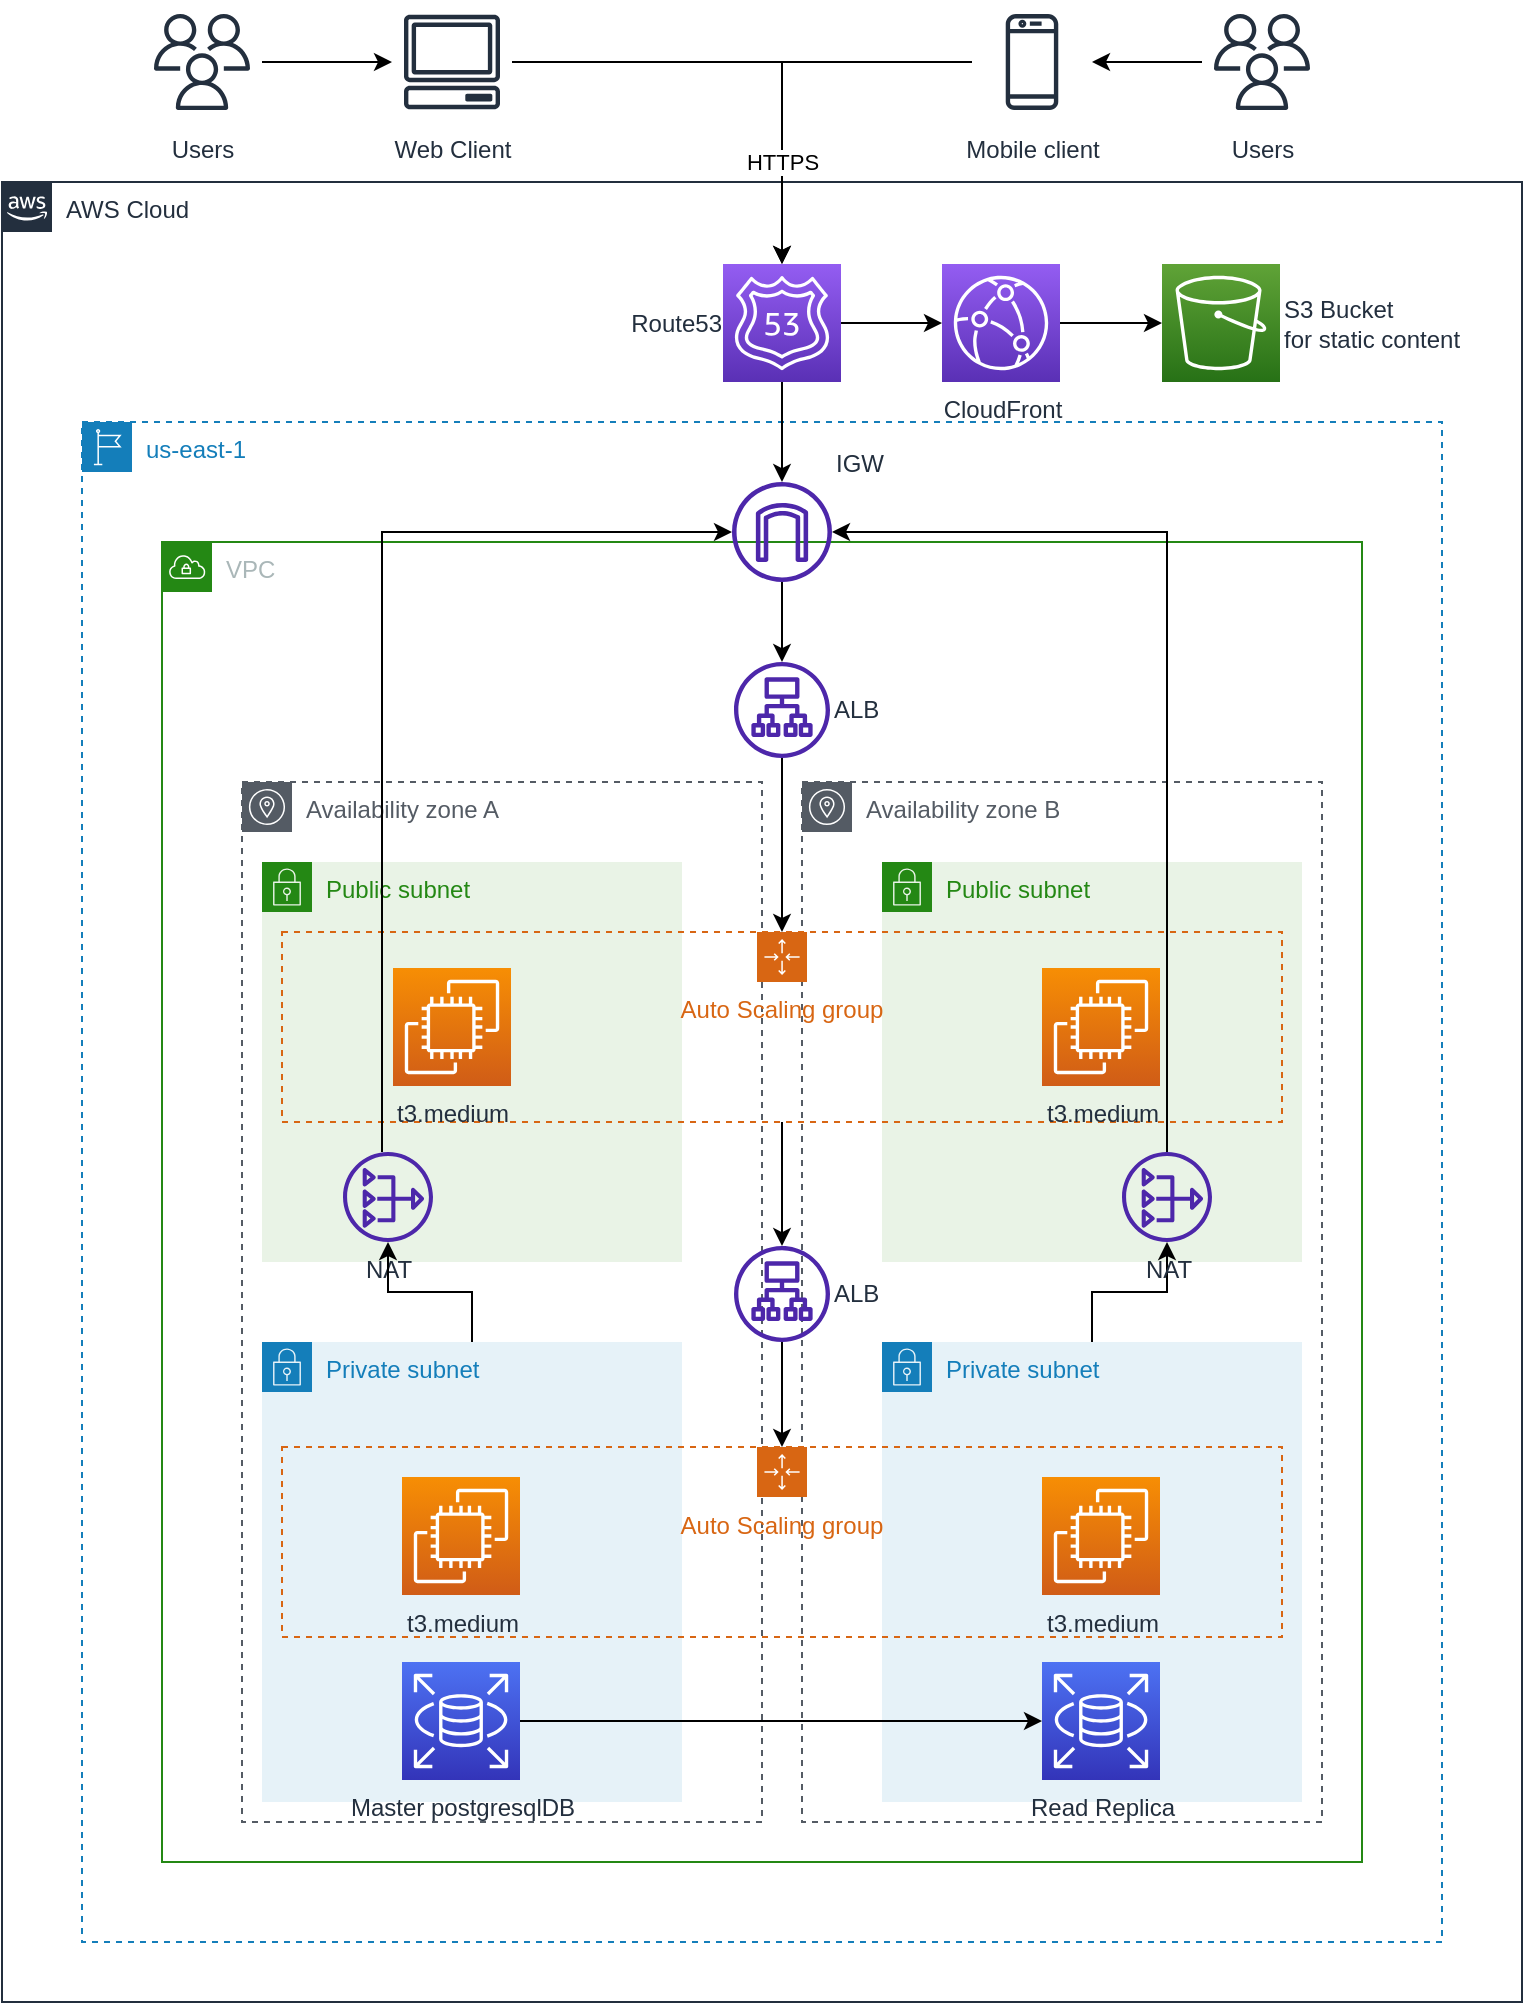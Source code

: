 <mxfile version="20.5.1" type="device" pages="2"><diagram id="h3qNQqoRx9yzgZ5oazXc" name="Page-1"><mxGraphModel dx="1422" dy="754" grid="1" gridSize="10" guides="1" tooltips="1" connect="1" arrows="1" fold="1" page="1" pageScale="1" pageWidth="850" pageHeight="1100" math="0" shadow="0"><root><mxCell id="0"/><mxCell id="1" parent="0"/><mxCell id="n4axvIhallcK4qlINmTj-1" value="AWS Cloud" style="points=[[0,0],[0.25,0],[0.5,0],[0.75,0],[1,0],[1,0.25],[1,0.5],[1,0.75],[1,1],[0.75,1],[0.5,1],[0.25,1],[0,1],[0,0.75],[0,0.5],[0,0.25]];outlineConnect=0;gradientColor=none;html=1;whiteSpace=wrap;fontSize=12;fontStyle=0;container=1;pointerEvents=0;collapsible=0;recursiveResize=0;shape=mxgraph.aws4.group;grIcon=mxgraph.aws4.group_aws_cloud_alt;strokeColor=#232F3E;fillColor=none;verticalAlign=top;align=left;spacingLeft=30;fontColor=#232F3E;dashed=0;" vertex="1" parent="1"><mxGeometry x="50" y="120" width="760" height="910" as="geometry"/></mxCell><mxCell id="n4axvIhallcK4qlINmTj-2" value="us-east-1" style="points=[[0,0],[0.25,0],[0.5,0],[0.75,0],[1,0],[1,0.25],[1,0.5],[1,0.75],[1,1],[0.75,1],[0.5,1],[0.25,1],[0,1],[0,0.75],[0,0.5],[0,0.25]];outlineConnect=0;gradientColor=none;html=1;whiteSpace=wrap;fontSize=12;fontStyle=0;container=1;pointerEvents=0;collapsible=0;recursiveResize=0;shape=mxgraph.aws4.group;grIcon=mxgraph.aws4.group_region;strokeColor=#147EBA;fillColor=none;verticalAlign=top;align=left;spacingLeft=30;fontColor=#147EBA;dashed=1;" vertex="1" parent="n4axvIhallcK4qlINmTj-1"><mxGeometry x="40" y="120" width="680" height="760" as="geometry"/></mxCell><mxCell id="n4axvIhallcK4qlINmTj-3" value="VPC" style="points=[[0,0],[0.25,0],[0.5,0],[0.75,0],[1,0],[1,0.25],[1,0.5],[1,0.75],[1,1],[0.75,1],[0.5,1],[0.25,1],[0,1],[0,0.75],[0,0.5],[0,0.25]];outlineConnect=0;gradientColor=none;html=1;whiteSpace=wrap;fontSize=12;fontStyle=0;container=1;pointerEvents=0;collapsible=0;recursiveResize=0;shape=mxgraph.aws4.group;grIcon=mxgraph.aws4.group_vpc;strokeColor=#248814;fillColor=none;verticalAlign=top;align=left;spacingLeft=30;fontColor=#AAB7B8;dashed=0;" vertex="1" parent="n4axvIhallcK4qlINmTj-2"><mxGeometry x="40" y="60" width="600" height="660" as="geometry"/></mxCell><mxCell id="n4axvIhallcK4qlINmTj-15" value="Availability zone B" style="sketch=0;outlineConnect=0;gradientColor=none;html=1;whiteSpace=wrap;fontSize=12;fontStyle=0;shape=mxgraph.aws4.group;grIcon=mxgraph.aws4.group_availability_zone;strokeColor=#545B64;fillColor=none;verticalAlign=top;align=left;spacingLeft=30;fontColor=#545B64;dashed=1;" vertex="1" parent="n4axvIhallcK4qlINmTj-3"><mxGeometry x="320" y="120" width="260" height="520" as="geometry"/></mxCell><mxCell id="n4axvIhallcK4qlINmTj-14" value="Availability zone A" style="sketch=0;outlineConnect=0;gradientColor=none;html=1;whiteSpace=wrap;fontSize=12;fontStyle=0;shape=mxgraph.aws4.group;grIcon=mxgraph.aws4.group_availability_zone;strokeColor=#545B64;fillColor=none;verticalAlign=top;align=left;spacingLeft=30;fontColor=#545B64;dashed=1;" vertex="1" parent="n4axvIhallcK4qlINmTj-3"><mxGeometry x="40" y="120" width="260" height="520" as="geometry"/></mxCell><mxCell id="n4axvIhallcK4qlINmTj-8" value="Private subnet" style="points=[[0,0],[0.25,0],[0.5,0],[0.75,0],[1,0],[1,0.25],[1,0.5],[1,0.75],[1,1],[0.75,1],[0.5,1],[0.25,1],[0,1],[0,0.75],[0,0.5],[0,0.25]];outlineConnect=0;gradientColor=none;html=1;whiteSpace=wrap;fontSize=12;fontStyle=0;container=1;pointerEvents=0;collapsible=0;recursiveResize=0;shape=mxgraph.aws4.group;grIcon=mxgraph.aws4.group_security_group;grStroke=0;strokeColor=#147EBA;fillColor=#E6F2F8;verticalAlign=top;align=left;spacingLeft=30;fontColor=#147EBA;dashed=0;" vertex="1" parent="n4axvIhallcK4qlINmTj-3"><mxGeometry x="50" y="400" width="210" height="230" as="geometry"/></mxCell><mxCell id="n4axvIhallcK4qlINmTj-52" value="Master postgresqlDB" style="sketch=0;points=[[0,0,0],[0.25,0,0],[0.5,0,0],[0.75,0,0],[1,0,0],[0,1,0],[0.25,1,0],[0.5,1,0],[0.75,1,0],[1,1,0],[0,0.25,0],[0,0.5,0],[0,0.75,0],[1,0.25,0],[1,0.5,0],[1,0.75,0]];outlineConnect=0;fontColor=#232F3E;gradientColor=#4D72F3;gradientDirection=north;fillColor=#3334B9;strokeColor=#ffffff;dashed=0;verticalLabelPosition=bottom;verticalAlign=top;align=center;html=1;fontSize=12;fontStyle=0;aspect=fixed;shape=mxgraph.aws4.resourceIcon;resIcon=mxgraph.aws4.rds;" vertex="1" parent="n4axvIhallcK4qlINmTj-8"><mxGeometry x="70" y="160" width="59" height="59" as="geometry"/></mxCell><mxCell id="n4axvIhallcK4qlINmTj-4" value="Public subnet" style="points=[[0,0],[0.25,0],[0.5,0],[0.75,0],[1,0],[1,0.25],[1,0.5],[1,0.75],[1,1],[0.75,1],[0.5,1],[0.25,1],[0,1],[0,0.75],[0,0.5],[0,0.25]];outlineConnect=0;gradientColor=none;html=1;whiteSpace=wrap;fontSize=12;fontStyle=0;container=1;pointerEvents=0;collapsible=0;recursiveResize=0;shape=mxgraph.aws4.group;grIcon=mxgraph.aws4.group_security_group;grStroke=0;strokeColor=#248814;fillColor=#E9F3E6;verticalAlign=top;align=left;spacingLeft=30;fontColor=#248814;dashed=0;" vertex="1" parent="n4axvIhallcK4qlINmTj-3"><mxGeometry x="50" y="160" width="210" height="200" as="geometry"/></mxCell><mxCell id="n4axvIhallcK4qlINmTj-20" value="NAT" style="sketch=0;outlineConnect=0;fontColor=#232F3E;gradientColor=none;fillColor=#4D27AA;strokeColor=none;dashed=0;verticalLabelPosition=bottom;verticalAlign=top;align=center;html=1;fontSize=12;fontStyle=0;aspect=fixed;pointerEvents=1;shape=mxgraph.aws4.nat_gateway;" vertex="1" parent="n4axvIhallcK4qlINmTj-4"><mxGeometry x="40.5" y="145" width="45" height="45" as="geometry"/></mxCell><mxCell id="n4axvIhallcK4qlINmTj-5" value="Public subnet" style="points=[[0,0],[0.25,0],[0.5,0],[0.75,0],[1,0],[1,0.25],[1,0.5],[1,0.75],[1,1],[0.75,1],[0.5,1],[0.25,1],[0,1],[0,0.75],[0,0.5],[0,0.25]];outlineConnect=0;gradientColor=none;html=1;whiteSpace=wrap;fontSize=12;fontStyle=0;container=1;pointerEvents=0;collapsible=0;recursiveResize=0;shape=mxgraph.aws4.group;grIcon=mxgraph.aws4.group_security_group;grStroke=0;strokeColor=#248814;fillColor=#E9F3E6;verticalAlign=top;align=left;spacingLeft=30;fontColor=#248814;dashed=0;" vertex="1" parent="n4axvIhallcK4qlINmTj-3"><mxGeometry x="360" y="160" width="210" height="200" as="geometry"/></mxCell><mxCell id="n4axvIhallcK4qlINmTj-10" value="Auto Scaling group" style="points=[[0,0],[0.25,0],[0.5,0],[0.75,0],[1,0],[1,0.25],[1,0.5],[1,0.75],[1,1],[0.75,1],[0.5,1],[0.25,1],[0,1],[0,0.75],[0,0.5],[0,0.25]];outlineConnect=0;gradientColor=none;html=1;whiteSpace=wrap;fontSize=12;fontStyle=0;container=1;pointerEvents=0;collapsible=0;recursiveResize=0;shape=mxgraph.aws4.groupCenter;grIcon=mxgraph.aws4.group_auto_scaling_group;grStroke=1;strokeColor=#D86613;fillColor=none;verticalAlign=top;align=center;fontColor=#D86613;dashed=1;spacingTop=25;" vertex="1" parent="n4axvIhallcK4qlINmTj-5"><mxGeometry x="-300" y="35" width="500" height="95" as="geometry"/></mxCell><mxCell id="n4axvIhallcK4qlINmTj-6" value="t3.medium" style="sketch=0;points=[[0,0,0],[0.25,0,0],[0.5,0,0],[0.75,0,0],[1,0,0],[0,1,0],[0.25,1,0],[0.5,1,0],[0.75,1,0],[1,1,0],[0,0.25,0],[0,0.5,0],[0,0.75,0],[1,0.25,0],[1,0.5,0],[1,0.75,0]];outlineConnect=0;fontColor=#232F3E;gradientColor=#F78E04;gradientDirection=north;fillColor=#D05C17;strokeColor=#ffffff;dashed=0;verticalLabelPosition=bottom;verticalAlign=top;align=center;html=1;fontSize=12;fontStyle=0;aspect=fixed;shape=mxgraph.aws4.resourceIcon;resIcon=mxgraph.aws4.ec2;" vertex="1" parent="n4axvIhallcK4qlINmTj-10"><mxGeometry x="55.5" y="18" width="59" height="59" as="geometry"/></mxCell><mxCell id="n4axvIhallcK4qlINmTj-9" value="Private subnet" style="points=[[0,0],[0.25,0],[0.5,0],[0.75,0],[1,0],[1,0.25],[1,0.5],[1,0.75],[1,1],[0.75,1],[0.5,1],[0.25,1],[0,1],[0,0.75],[0,0.5],[0,0.25]];outlineConnect=0;gradientColor=none;html=1;whiteSpace=wrap;fontSize=12;fontStyle=0;container=1;pointerEvents=0;collapsible=0;recursiveResize=0;shape=mxgraph.aws4.group;grIcon=mxgraph.aws4.group_security_group;grStroke=0;strokeColor=#147EBA;fillColor=#E6F2F8;verticalAlign=top;align=left;spacingLeft=30;fontColor=#147EBA;dashed=0;" vertex="1" parent="n4axvIhallcK4qlINmTj-3"><mxGeometry x="360" y="400" width="210" height="230" as="geometry"/></mxCell><mxCell id="n4axvIhallcK4qlINmTj-53" value="Read Replica" style="sketch=0;points=[[0,0,0],[0.25,0,0],[0.5,0,0],[0.75,0,0],[1,0,0],[0,1,0],[0.25,1,0],[0.5,1,0],[0.75,1,0],[1,1,0],[0,0.25,0],[0,0.5,0],[0,0.75,0],[1,0.25,0],[1,0.5,0],[1,0.75,0]];outlineConnect=0;fontColor=#232F3E;gradientColor=#4D72F3;gradientDirection=north;fillColor=#3334B9;strokeColor=#ffffff;dashed=0;verticalLabelPosition=bottom;verticalAlign=top;align=center;html=1;fontSize=12;fontStyle=0;aspect=fixed;shape=mxgraph.aws4.resourceIcon;resIcon=mxgraph.aws4.rds;" vertex="1" parent="n4axvIhallcK4qlINmTj-9"><mxGeometry x="80" y="160" width="59" height="59" as="geometry"/></mxCell><mxCell id="n4axvIhallcK4qlINmTj-16" value="Auto Scaling group" style="points=[[0,0],[0.25,0],[0.5,0],[0.75,0],[1,0],[1,0.25],[1,0.5],[1,0.75],[1,1],[0.75,1],[0.5,1],[0.25,1],[0,1],[0,0.75],[0,0.5],[0,0.25]];outlineConnect=0;gradientColor=none;html=1;whiteSpace=wrap;fontSize=12;fontStyle=0;container=1;pointerEvents=0;collapsible=0;recursiveResize=0;shape=mxgraph.aws4.groupCenter;grIcon=mxgraph.aws4.group_auto_scaling_group;grStroke=1;strokeColor=#D86613;fillColor=none;verticalAlign=top;align=center;fontColor=#D86613;dashed=1;spacingTop=25;" vertex="1" parent="n4axvIhallcK4qlINmTj-3"><mxGeometry x="60" y="452.5" width="500" height="95" as="geometry"/></mxCell><mxCell id="n4axvIhallcK4qlINmTj-17" value="t3.medium" style="sketch=0;points=[[0,0,0],[0.25,0,0],[0.5,0,0],[0.75,0,0],[1,0,0],[0,1,0],[0.25,1,0],[0.5,1,0],[0.75,1,0],[1,1,0],[0,0.25,0],[0,0.5,0],[0,0.75,0],[1,0.25,0],[1,0.5,0],[1,0.75,0]];outlineConnect=0;fontColor=#232F3E;gradientColor=#F78E04;gradientDirection=north;fillColor=#D05C17;strokeColor=#ffffff;dashed=0;verticalLabelPosition=bottom;verticalAlign=top;align=center;html=1;fontSize=12;fontStyle=0;aspect=fixed;shape=mxgraph.aws4.resourceIcon;resIcon=mxgraph.aws4.ec2;" vertex="1" parent="n4axvIhallcK4qlINmTj-16"><mxGeometry x="380" y="15" width="59" height="59" as="geometry"/></mxCell><mxCell id="n4axvIhallcK4qlINmTj-18" value="t3.medium" style="sketch=0;points=[[0,0,0],[0.25,0,0],[0.5,0,0],[0.75,0,0],[1,0,0],[0,1,0],[0.25,1,0],[0.5,1,0],[0.75,1,0],[1,1,0],[0,0.25,0],[0,0.5,0],[0,0.75,0],[1,0.25,0],[1,0.5,0],[1,0.75,0]];outlineConnect=0;fontColor=#232F3E;gradientColor=#F78E04;gradientDirection=north;fillColor=#D05C17;strokeColor=#ffffff;dashed=0;verticalLabelPosition=bottom;verticalAlign=top;align=center;html=1;fontSize=12;fontStyle=0;aspect=fixed;shape=mxgraph.aws4.resourceIcon;resIcon=mxgraph.aws4.ec2;" vertex="1" parent="n4axvIhallcK4qlINmTj-16"><mxGeometry x="60" y="15" width="59" height="59" as="geometry"/></mxCell><mxCell id="n4axvIhallcK4qlINmTj-28" style="edgeStyle=orthogonalEdgeStyle;rounded=0;orthogonalLoop=1;jettySize=auto;html=1;" edge="1" parent="n4axvIhallcK4qlINmTj-3" source="n4axvIhallcK4qlINmTj-9" target="n4axvIhallcK4qlINmTj-19"><mxGeometry relative="1" as="geometry"/></mxCell><mxCell id="n4axvIhallcK4qlINmTj-19" value="NAT" style="sketch=0;outlineConnect=0;fontColor=#232F3E;gradientColor=none;fillColor=#4D27AA;strokeColor=none;dashed=0;verticalLabelPosition=bottom;verticalAlign=top;align=center;html=1;fontSize=12;fontStyle=0;aspect=fixed;pointerEvents=1;shape=mxgraph.aws4.nat_gateway;" vertex="1" parent="n4axvIhallcK4qlINmTj-3"><mxGeometry x="480" y="305" width="45" height="45" as="geometry"/></mxCell><mxCell id="n4axvIhallcK4qlINmTj-23" style="edgeStyle=orthogonalEdgeStyle;rounded=0;orthogonalLoop=1;jettySize=auto;html=1;" edge="1" parent="n4axvIhallcK4qlINmTj-3" source="n4axvIhallcK4qlINmTj-22" target="n4axvIhallcK4qlINmTj-10"><mxGeometry relative="1" as="geometry"/></mxCell><mxCell id="n4axvIhallcK4qlINmTj-22" value="ALB" style="sketch=0;outlineConnect=0;fontColor=#232F3E;gradientColor=none;fillColor=#4D27AA;strokeColor=none;dashed=0;verticalLabelPosition=middle;verticalAlign=middle;align=left;html=1;fontSize=12;fontStyle=0;aspect=fixed;pointerEvents=1;shape=mxgraph.aws4.application_load_balancer;labelPosition=right;" vertex="1" parent="n4axvIhallcK4qlINmTj-3"><mxGeometry x="286" y="60" width="48" height="48" as="geometry"/></mxCell><mxCell id="n4axvIhallcK4qlINmTj-26" style="edgeStyle=orthogonalEdgeStyle;rounded=0;orthogonalLoop=1;jettySize=auto;html=1;" edge="1" parent="n4axvIhallcK4qlINmTj-3" source="n4axvIhallcK4qlINmTj-24" target="n4axvIhallcK4qlINmTj-16"><mxGeometry relative="1" as="geometry"/></mxCell><mxCell id="n4axvIhallcK4qlINmTj-24" value="ALB" style="sketch=0;outlineConnect=0;fontColor=#232F3E;gradientColor=none;fillColor=#4D27AA;strokeColor=none;dashed=0;verticalLabelPosition=middle;verticalAlign=middle;align=left;html=1;fontSize=12;fontStyle=0;aspect=fixed;pointerEvents=1;shape=mxgraph.aws4.application_load_balancer;labelPosition=right;" vertex="1" parent="n4axvIhallcK4qlINmTj-3"><mxGeometry x="286" y="352" width="48" height="48" as="geometry"/></mxCell><mxCell id="n4axvIhallcK4qlINmTj-7" value="t3.medium" style="sketch=0;points=[[0,0,0],[0.25,0,0],[0.5,0,0],[0.75,0,0],[1,0,0],[0,1,0],[0.25,1,0],[0.5,1,0],[0.75,1,0],[1,1,0],[0,0.25,0],[0,0.5,0],[0,0.75,0],[1,0.25,0],[1,0.5,0],[1,0.75,0]];outlineConnect=0;fontColor=#232F3E;gradientColor=#F78E04;gradientDirection=north;fillColor=#D05C17;strokeColor=#ffffff;dashed=0;verticalLabelPosition=bottom;verticalAlign=top;align=center;html=1;fontSize=12;fontStyle=0;aspect=fixed;shape=mxgraph.aws4.resourceIcon;resIcon=mxgraph.aws4.ec2;" vertex="1" parent="n4axvIhallcK4qlINmTj-3"><mxGeometry x="440" y="213" width="59" height="59" as="geometry"/></mxCell><mxCell id="n4axvIhallcK4qlINmTj-25" style="edgeStyle=orthogonalEdgeStyle;rounded=0;orthogonalLoop=1;jettySize=auto;html=1;" edge="1" parent="n4axvIhallcK4qlINmTj-3" source="n4axvIhallcK4qlINmTj-10" target="n4axvIhallcK4qlINmTj-24"><mxGeometry relative="1" as="geometry"/></mxCell><mxCell id="n4axvIhallcK4qlINmTj-29" style="edgeStyle=orthogonalEdgeStyle;rounded=0;orthogonalLoop=1;jettySize=auto;html=1;" edge="1" parent="n4axvIhallcK4qlINmTj-3" source="n4axvIhallcK4qlINmTj-8" target="n4axvIhallcK4qlINmTj-20"><mxGeometry relative="1" as="geometry"/></mxCell><mxCell id="n4axvIhallcK4qlINmTj-54" style="edgeStyle=orthogonalEdgeStyle;rounded=0;orthogonalLoop=1;jettySize=auto;html=1;" edge="1" parent="n4axvIhallcK4qlINmTj-3" source="n4axvIhallcK4qlINmTj-52" target="n4axvIhallcK4qlINmTj-53"><mxGeometry relative="1" as="geometry"/></mxCell><mxCell id="n4axvIhallcK4qlINmTj-32" style="edgeStyle=orthogonalEdgeStyle;rounded=0;orthogonalLoop=1;jettySize=auto;html=1;" edge="1" parent="n4axvIhallcK4qlINmTj-2" source="n4axvIhallcK4qlINmTj-27" target="n4axvIhallcK4qlINmTj-22"><mxGeometry relative="1" as="geometry"/></mxCell><mxCell id="n4axvIhallcK4qlINmTj-27" value="IGW" style="sketch=0;outlineConnect=0;fontColor=#232F3E;gradientColor=none;fillColor=#4D27AA;strokeColor=none;dashed=0;verticalLabelPosition=top;verticalAlign=bottom;align=left;html=1;fontSize=12;fontStyle=0;aspect=fixed;pointerEvents=1;shape=mxgraph.aws4.internet_gateway;labelPosition=right;" vertex="1" parent="n4axvIhallcK4qlINmTj-2"><mxGeometry x="325" y="30" width="50" height="50" as="geometry"/></mxCell><mxCell id="n4axvIhallcK4qlINmTj-30" style="edgeStyle=orthogonalEdgeStyle;rounded=0;orthogonalLoop=1;jettySize=auto;html=1;" edge="1" parent="n4axvIhallcK4qlINmTj-2" source="n4axvIhallcK4qlINmTj-20" target="n4axvIhallcK4qlINmTj-27"><mxGeometry relative="1" as="geometry"><Array as="points"><mxPoint x="150" y="55"/></Array></mxGeometry></mxCell><mxCell id="n4axvIhallcK4qlINmTj-31" style="edgeStyle=orthogonalEdgeStyle;rounded=0;orthogonalLoop=1;jettySize=auto;html=1;" edge="1" parent="n4axvIhallcK4qlINmTj-2" source="n4axvIhallcK4qlINmTj-19" target="n4axvIhallcK4qlINmTj-27"><mxGeometry relative="1" as="geometry"><Array as="points"><mxPoint x="543" y="55"/></Array></mxGeometry></mxCell><mxCell id="n4axvIhallcK4qlINmTj-40" style="edgeStyle=orthogonalEdgeStyle;rounded=0;orthogonalLoop=1;jettySize=auto;html=1;" edge="1" parent="n4axvIhallcK4qlINmTj-1" source="n4axvIhallcK4qlINmTj-33" target="n4axvIhallcK4qlINmTj-39"><mxGeometry relative="1" as="geometry"/></mxCell><mxCell id="n4axvIhallcK4qlINmTj-33" value="CloudFront" style="sketch=0;points=[[0,0,0],[0.25,0,0],[0.5,0,0],[0.75,0,0],[1,0,0],[0,1,0],[0.25,1,0],[0.5,1,0],[0.75,1,0],[1,1,0],[0,0.25,0],[0,0.5,0],[0,0.75,0],[1,0.25,0],[1,0.5,0],[1,0.75,0]];outlineConnect=0;fontColor=#232F3E;gradientColor=#945DF2;gradientDirection=north;fillColor=#5A30B5;strokeColor=#ffffff;dashed=0;verticalLabelPosition=bottom;verticalAlign=top;align=center;html=1;fontSize=12;fontStyle=0;aspect=fixed;shape=mxgraph.aws4.resourceIcon;resIcon=mxgraph.aws4.cloudfront;labelPosition=center;" vertex="1" parent="n4axvIhallcK4qlINmTj-1"><mxGeometry x="470" y="41" width="59" height="59" as="geometry"/></mxCell><mxCell id="n4axvIhallcK4qlINmTj-37" style="edgeStyle=orthogonalEdgeStyle;rounded=0;orthogonalLoop=1;jettySize=auto;html=1;" edge="1" parent="n4axvIhallcK4qlINmTj-1" source="n4axvIhallcK4qlINmTj-36" target="n4axvIhallcK4qlINmTj-33"><mxGeometry relative="1" as="geometry"/></mxCell><mxCell id="n4axvIhallcK4qlINmTj-38" style="edgeStyle=orthogonalEdgeStyle;rounded=0;orthogonalLoop=1;jettySize=auto;html=1;" edge="1" parent="n4axvIhallcK4qlINmTj-1" source="n4axvIhallcK4qlINmTj-36" target="n4axvIhallcK4qlINmTj-27"><mxGeometry relative="1" as="geometry"/></mxCell><mxCell id="n4axvIhallcK4qlINmTj-36" value="Route53" style="sketch=0;points=[[0,0,0],[0.25,0,0],[0.5,0,0],[0.75,0,0],[1,0,0],[0,1,0],[0.25,1,0],[0.5,1,0],[0.75,1,0],[1,1,0],[0,0.25,0],[0,0.5,0],[0,0.75,0],[1,0.25,0],[1,0.5,0],[1,0.75,0]];outlineConnect=0;fontColor=#232F3E;gradientColor=#945DF2;gradientDirection=north;fillColor=#5A30B5;strokeColor=#ffffff;dashed=0;verticalLabelPosition=middle;verticalAlign=middle;align=right;html=1;fontSize=12;fontStyle=0;aspect=fixed;shape=mxgraph.aws4.resourceIcon;resIcon=mxgraph.aws4.route_53;labelPosition=left;" vertex="1" parent="n4axvIhallcK4qlINmTj-1"><mxGeometry x="360.5" y="41" width="59" height="59" as="geometry"/></mxCell><mxCell id="n4axvIhallcK4qlINmTj-39" value="S3 Bucket &lt;br&gt;for static content" style="sketch=0;points=[[0,0,0],[0.25,0,0],[0.5,0,0],[0.75,0,0],[1,0,0],[0,1,0],[0.25,1,0],[0.5,1,0],[0.75,1,0],[1,1,0],[0,0.25,0],[0,0.5,0],[0,0.75,0],[1,0.25,0],[1,0.5,0],[1,0.75,0]];outlineConnect=0;fontColor=#232F3E;gradientColor=#60A337;gradientDirection=north;fillColor=#277116;strokeColor=#ffffff;dashed=0;verticalLabelPosition=middle;verticalAlign=middle;align=left;html=1;fontSize=12;fontStyle=0;aspect=fixed;shape=mxgraph.aws4.resourceIcon;resIcon=mxgraph.aws4.s3;labelPosition=right;" vertex="1" parent="n4axvIhallcK4qlINmTj-1"><mxGeometry x="580" y="41" width="59" height="59" as="geometry"/></mxCell><mxCell id="n4axvIhallcK4qlINmTj-44" style="edgeStyle=orthogonalEdgeStyle;rounded=0;orthogonalLoop=1;jettySize=auto;html=1;" edge="1" parent="1" source="n4axvIhallcK4qlINmTj-41" target="n4axvIhallcK4qlINmTj-36"><mxGeometry relative="1" as="geometry"><mxPoint x="415.1" y="140" as="targetPoint"/></mxGeometry></mxCell><mxCell id="n4axvIhallcK4qlINmTj-41" value="Web Client" style="sketch=0;outlineConnect=0;fontColor=#232F3E;gradientColor=none;strokeColor=#232F3E;fillColor=#ffffff;dashed=0;verticalLabelPosition=bottom;verticalAlign=top;align=center;html=1;fontSize=12;fontStyle=0;aspect=fixed;shape=mxgraph.aws4.resourceIcon;resIcon=mxgraph.aws4.client;" vertex="1" parent="1"><mxGeometry x="245" y="30" width="60" height="60" as="geometry"/></mxCell><mxCell id="n4axvIhallcK4qlINmTj-45" style="edgeStyle=orthogonalEdgeStyle;rounded=0;orthogonalLoop=1;jettySize=auto;html=1;" edge="1" parent="1" source="n4axvIhallcK4qlINmTj-42" target="n4axvIhallcK4qlINmTj-36"><mxGeometry relative="1" as="geometry"><mxPoint x="415.1" y="140" as="targetPoint"/></mxGeometry></mxCell><mxCell id="n4axvIhallcK4qlINmTj-46" value="HTTPS" style="edgeLabel;html=1;align=center;verticalAlign=middle;resizable=0;points=[];" vertex="1" connectable="0" parent="n4axvIhallcK4qlINmTj-45"><mxGeometry x="0.478" relative="1" as="geometry"><mxPoint as="offset"/></mxGeometry></mxCell><mxCell id="n4axvIhallcK4qlINmTj-42" value="Mobile client" style="sketch=0;outlineConnect=0;fontColor=#232F3E;gradientColor=none;strokeColor=#232F3E;fillColor=#ffffff;dashed=0;verticalLabelPosition=bottom;verticalAlign=top;align=center;html=1;fontSize=12;fontStyle=0;aspect=fixed;shape=mxgraph.aws4.resourceIcon;resIcon=mxgraph.aws4.mobile_client;" vertex="1" parent="1"><mxGeometry x="535" y="30" width="60" height="60" as="geometry"/></mxCell><mxCell id="n4axvIhallcK4qlINmTj-48" style="edgeStyle=orthogonalEdgeStyle;rounded=0;orthogonalLoop=1;jettySize=auto;html=1;" edge="1" parent="1" source="n4axvIhallcK4qlINmTj-47" target="n4axvIhallcK4qlINmTj-41"><mxGeometry relative="1" as="geometry"/></mxCell><mxCell id="n4axvIhallcK4qlINmTj-47" value="Users" style="sketch=0;outlineConnect=0;fontColor=#232F3E;gradientColor=none;strokeColor=#232F3E;fillColor=#ffffff;dashed=0;verticalLabelPosition=bottom;verticalAlign=top;align=center;html=1;fontSize=12;fontStyle=0;aspect=fixed;shape=mxgraph.aws4.resourceIcon;resIcon=mxgraph.aws4.users;" vertex="1" parent="1"><mxGeometry x="120" y="30" width="60" height="60" as="geometry"/></mxCell><mxCell id="n4axvIhallcK4qlINmTj-50" style="edgeStyle=orthogonalEdgeStyle;rounded=0;orthogonalLoop=1;jettySize=auto;html=1;" edge="1" parent="1" source="n4axvIhallcK4qlINmTj-49" target="n4axvIhallcK4qlINmTj-42"><mxGeometry relative="1" as="geometry"/></mxCell><mxCell id="n4axvIhallcK4qlINmTj-49" value="Users" style="sketch=0;outlineConnect=0;fontColor=#232F3E;gradientColor=none;strokeColor=#232F3E;fillColor=#ffffff;dashed=0;verticalLabelPosition=bottom;verticalAlign=top;align=center;html=1;fontSize=12;fontStyle=0;aspect=fixed;shape=mxgraph.aws4.resourceIcon;resIcon=mxgraph.aws4.users;" vertex="1" parent="1"><mxGeometry x="650" y="30" width="60" height="60" as="geometry"/></mxCell></root></mxGraphModel></diagram><diagram id="jeBEhGQoDgGPVeJ9JzVE" name="Page-2"><mxGraphModel dx="1422" dy="754" grid="1" gridSize="10" guides="1" tooltips="1" connect="1" arrows="1" fold="1" page="1" pageScale="1" pageWidth="850" pageHeight="1100" math="0" shadow="0"><root><mxCell id="0"/><mxCell id="1" parent="0"/><mxCell id="_4S3gJqARSvP9UdyBTXn-1" value="AWS Cloud" style="points=[[0,0],[0.25,0],[0.5,0],[0.75,0],[1,0],[1,0.25],[1,0.5],[1,0.75],[1,1],[0.75,1],[0.5,1],[0.25,1],[0,1],[0,0.75],[0,0.5],[0,0.25]];outlineConnect=0;gradientColor=none;html=1;whiteSpace=wrap;fontSize=12;fontStyle=0;container=1;pointerEvents=0;collapsible=0;recursiveResize=0;shape=mxgraph.aws4.group;grIcon=mxgraph.aws4.group_aws_cloud_alt;strokeColor=#232F3E;fillColor=none;verticalAlign=top;align=left;spacingLeft=30;fontColor=#232F3E;dashed=0;" vertex="1" parent="1"><mxGeometry x="205" y="335" width="560" height="430" as="geometry"/></mxCell><mxCell id="_4S3gJqARSvP9UdyBTXn-32" style="edgeStyle=orthogonalEdgeStyle;rounded=0;orthogonalLoop=1;jettySize=auto;html=1;" edge="1" parent="_4S3gJqARSvP9UdyBTXn-1" source="_4S3gJqARSvP9UdyBTXn-33" target="_4S3gJqARSvP9UdyBTXn-37"><mxGeometry relative="1" as="geometry"/></mxCell><mxCell id="_4S3gJqARSvP9UdyBTXn-33" value="CloudFront" style="sketch=0;points=[[0,0,0],[0.25,0,0],[0.5,0,0],[0.75,0,0],[1,0,0],[0,1,0],[0.25,1,0],[0.5,1,0],[0.75,1,0],[1,1,0],[0,0.25,0],[0,0.5,0],[0,0.75,0],[1,0.25,0],[1,0.5,0],[1,0.75,0]];outlineConnect=0;fontColor=#232F3E;gradientColor=#945DF2;gradientDirection=north;fillColor=#5A30B5;strokeColor=#ffffff;dashed=0;verticalLabelPosition=middle;verticalAlign=middle;align=right;html=1;fontSize=12;fontStyle=0;aspect=fixed;shape=mxgraph.aws4.resourceIcon;resIcon=mxgraph.aws4.cloudfront;labelPosition=left;" vertex="1" parent="_4S3gJqARSvP9UdyBTXn-1"><mxGeometry x="180" y="30" width="60" height="60" as="geometry"/></mxCell><mxCell id="_4S3gJqARSvP9UdyBTXn-34" style="edgeStyle=orthogonalEdgeStyle;rounded=0;orthogonalLoop=1;jettySize=auto;html=1;" edge="1" parent="_4S3gJqARSvP9UdyBTXn-1" source="_4S3gJqARSvP9UdyBTXn-36" target="_4S3gJqARSvP9UdyBTXn-33"><mxGeometry relative="1" as="geometry"/></mxCell><mxCell id="_4S3gJqARSvP9UdyBTXn-35" style="edgeStyle=orthogonalEdgeStyle;rounded=0;orthogonalLoop=1;jettySize=auto;html=1;" edge="1" parent="_4S3gJqARSvP9UdyBTXn-1" source="_4S3gJqARSvP9UdyBTXn-36" target="_4S3gJqARSvP9UdyBTXn-41"><mxGeometry relative="1" as="geometry"><mxPoint x="319.5" y="209.001" as="targetPoint"/></mxGeometry></mxCell><mxCell id="_4S3gJqARSvP9UdyBTXn-36" value="Route53" style="sketch=0;points=[[0,0,0],[0.25,0,0],[0.5,0,0],[0.75,0,0],[1,0,0],[0,1,0],[0.25,1,0],[0.5,1,0],[0.75,1,0],[1,1,0],[0,0.25,0],[0,0.5,0],[0,0.75,0],[1,0.25,0],[1,0.5,0],[1,0.75,0]];outlineConnect=0;fontColor=#232F3E;gradientColor=#945DF2;gradientDirection=north;fillColor=#5A30B5;strokeColor=#ffffff;dashed=0;verticalLabelPosition=bottom;verticalAlign=top;align=center;html=1;fontSize=12;fontStyle=0;aspect=fixed;shape=mxgraph.aws4.resourceIcon;resIcon=mxgraph.aws4.route_53;labelPosition=center;" vertex="1" parent="_4S3gJqARSvP9UdyBTXn-1"><mxGeometry x="80" y="120" width="60" height="60" as="geometry"/></mxCell><mxCell id="_4S3gJqARSvP9UdyBTXn-37" value="S3 Bucket &lt;br&gt;for static content" style="sketch=0;points=[[0,0,0],[0.25,0,0],[0.5,0,0],[0.75,0,0],[1,0,0],[0,1,0],[0.25,1,0],[0.5,1,0],[0.75,1,0],[1,1,0],[0,0.25,0],[0,0.5,0],[0,0.75,0],[1,0.25,0],[1,0.5,0],[1,0.75,0]];outlineConnect=0;fontColor=#232F3E;gradientColor=#60A337;gradientDirection=north;fillColor=#277116;strokeColor=#ffffff;dashed=0;verticalLabelPosition=middle;verticalAlign=middle;align=left;html=1;fontSize=12;fontStyle=0;aspect=fixed;shape=mxgraph.aws4.resourceIcon;resIcon=mxgraph.aws4.s3;labelPosition=right;" vertex="1" parent="_4S3gJqARSvP9UdyBTXn-1"><mxGeometry x="320" y="30" width="60" height="60" as="geometry"/></mxCell><mxCell id="_4S3gJqARSvP9UdyBTXn-38" value="Cognito" style="sketch=0;points=[[0,0,0],[0.25,0,0],[0.5,0,0],[0.75,0,0],[1,0,0],[0,1,0],[0.25,1,0],[0.5,1,0],[0.75,1,0],[1,1,0],[0,0.25,0],[0,0.5,0],[0,0.75,0],[1,0.25,0],[1,0.5,0],[1,0.75,0]];outlineConnect=0;fontColor=#232F3E;gradientColor=#F54749;gradientDirection=north;fillColor=#C7131F;strokeColor=#ffffff;dashed=0;verticalLabelPosition=bottom;verticalAlign=top;align=center;html=1;fontSize=12;fontStyle=0;aspect=fixed;shape=mxgraph.aws4.resourceIcon;resIcon=mxgraph.aws4.cognito;" vertex="1" parent="_4S3gJqARSvP9UdyBTXn-1"><mxGeometry x="180" y="300" width="60" height="60" as="geometry"/></mxCell><mxCell id="_4S3gJqARSvP9UdyBTXn-42" value="Authentication" style="edgeStyle=orthogonalEdgeStyle;rounded=0;orthogonalLoop=1;jettySize=auto;html=1;" edge="1" parent="_4S3gJqARSvP9UdyBTXn-1" source="_4S3gJqARSvP9UdyBTXn-41" target="_4S3gJqARSvP9UdyBTXn-38"><mxGeometry relative="1" as="geometry"/></mxCell><mxCell id="_4S3gJqARSvP9UdyBTXn-45" style="edgeStyle=orthogonalEdgeStyle;rounded=0;orthogonalLoop=1;jettySize=auto;html=1;" edge="1" parent="_4S3gJqARSvP9UdyBTXn-1" source="_4S3gJqARSvP9UdyBTXn-41" target="_4S3gJqARSvP9UdyBTXn-44"><mxGeometry relative="1" as="geometry"/></mxCell><mxCell id="_4S3gJqARSvP9UdyBTXn-41" value="API Gateway" style="sketch=0;points=[[0,0,0],[0.25,0,0],[0.5,0,0],[0.75,0,0],[1,0,0],[0,1,0],[0.25,1,0],[0.5,1,0],[0.75,1,0],[1,1,0],[0,0.25,0],[0,0.5,0],[0,0.75,0],[1,0.25,0],[1,0.5,0],[1,0.75,0]];outlineConnect=0;fontColor=#232F3E;gradientColor=#FF4F8B;gradientDirection=north;fillColor=#BC1356;strokeColor=#ffffff;dashed=0;verticalLabelPosition=middle;verticalAlign=middle;align=right;html=1;fontSize=12;fontStyle=0;aspect=fixed;shape=mxgraph.aws4.resourceIcon;resIcon=mxgraph.aws4.api_gateway;labelPosition=left;" vertex="1" parent="_4S3gJqARSvP9UdyBTXn-1"><mxGeometry x="180" y="200" width="60" height="60" as="geometry"/></mxCell><mxCell id="_4S3gJqARSvP9UdyBTXn-47" style="edgeStyle=orthogonalEdgeStyle;rounded=0;orthogonalLoop=1;jettySize=auto;html=1;" edge="1" parent="_4S3gJqARSvP9UdyBTXn-1" source="_4S3gJqARSvP9UdyBTXn-44" target="_4S3gJqARSvP9UdyBTXn-46"><mxGeometry relative="1" as="geometry"/></mxCell><mxCell id="_4S3gJqARSvP9UdyBTXn-44" value="" style="sketch=0;points=[[0,0,0],[0.25,0,0],[0.5,0,0],[0.75,0,0],[1,0,0],[0,1,0],[0.25,1,0],[0.5,1,0],[0.75,1,0],[1,1,0],[0,0.25,0],[0,0.5,0],[0,0.75,0],[1,0.25,0],[1,0.5,0],[1,0.75,0]];outlineConnect=0;fontColor=#232F3E;gradientColor=#F78E04;gradientDirection=north;fillColor=#D05C17;strokeColor=#ffffff;dashed=0;verticalLabelPosition=bottom;verticalAlign=top;align=center;html=1;fontSize=12;fontStyle=0;aspect=fixed;shape=mxgraph.aws4.resourceIcon;resIcon=mxgraph.aws4.lambda;" vertex="1" parent="_4S3gJqARSvP9UdyBTXn-1"><mxGeometry x="320" y="200" width="60" height="60" as="geometry"/></mxCell><mxCell id="_4S3gJqARSvP9UdyBTXn-46" value="" style="sketch=0;points=[[0,0,0],[0.25,0,0],[0.5,0,0],[0.75,0,0],[1,0,0],[0,1,0],[0.25,1,0],[0.5,1,0],[0.75,1,0],[1,1,0],[0,0.25,0],[0,0.5,0],[0,0.75,0],[1,0.25,0],[1,0.5,0],[1,0.75,0]];outlineConnect=0;fontColor=#232F3E;gradientColor=#4D72F3;gradientDirection=north;fillColor=#3334B9;strokeColor=#ffffff;dashed=0;verticalLabelPosition=bottom;verticalAlign=top;align=center;html=1;fontSize=12;fontStyle=0;aspect=fixed;shape=mxgraph.aws4.resourceIcon;resIcon=mxgraph.aws4.dynamodb;" vertex="1" parent="_4S3gJqARSvP9UdyBTXn-1"><mxGeometry x="460" y="200" width="60" height="60" as="geometry"/></mxCell><mxCell id="rFhc6JsdWhB50zjOfSl7-8" style="edgeStyle=orthogonalEdgeStyle;rounded=0;orthogonalLoop=1;jettySize=auto;html=1;" edge="1" parent="1" source="rFhc6JsdWhB50zjOfSl7-1" target="_4S3gJqARSvP9UdyBTXn-36"><mxGeometry relative="1" as="geometry"/></mxCell><mxCell id="rFhc6JsdWhB50zjOfSl7-1" value="Web Client" style="sketch=0;outlineConnect=0;fontColor=#232F3E;gradientColor=none;strokeColor=#232F3E;fillColor=#ffffff;dashed=0;verticalLabelPosition=bottom;verticalAlign=top;align=center;html=1;fontSize=12;fontStyle=0;aspect=fixed;shape=mxgraph.aws4.resourceIcon;resIcon=mxgraph.aws4.client;" vertex="1" parent="1"><mxGeometry x="85" y="455" width="60" height="60" as="geometry"/></mxCell><mxCell id="rFhc6JsdWhB50zjOfSl7-2" value="HTTPS" style="edgeLabel;html=1;align=center;verticalAlign=middle;resizable=0;points=[];" vertex="1" connectable="0" parent="1"><mxGeometry x="245" y="485" as="geometry"><mxPoint x="-10" y="-19" as="offset"/></mxGeometry></mxCell><mxCell id="rFhc6JsdWhB50zjOfSl7-9" style="edgeStyle=orthogonalEdgeStyle;rounded=0;orthogonalLoop=1;jettySize=auto;html=1;" edge="1" parent="1" source="rFhc6JsdWhB50zjOfSl7-3" target="_4S3gJqARSvP9UdyBTXn-36"><mxGeometry relative="1" as="geometry"><Array as="points"><mxPoint x="235" y="645"/><mxPoint x="235" y="485"/></Array></mxGeometry></mxCell><mxCell id="rFhc6JsdWhB50zjOfSl7-3" value="Mobile client" style="sketch=0;outlineConnect=0;fontColor=#232F3E;gradientColor=none;strokeColor=#232F3E;fillColor=#ffffff;dashed=0;verticalLabelPosition=top;verticalAlign=bottom;align=center;html=1;fontSize=12;fontStyle=0;aspect=fixed;shape=mxgraph.aws4.resourceIcon;resIcon=mxgraph.aws4.mobile_client;labelPosition=center;" vertex="1" parent="1"><mxGeometry x="85" y="615" width="60" height="60" as="geometry"/></mxCell><mxCell id="rFhc6JsdWhB50zjOfSl7-4" style="edgeStyle=orthogonalEdgeStyle;rounded=0;orthogonalLoop=1;jettySize=auto;html=1;" edge="1" parent="1" source="rFhc6JsdWhB50zjOfSl7-5" target="rFhc6JsdWhB50zjOfSl7-1"><mxGeometry relative="1" as="geometry"/></mxCell><mxCell id="rFhc6JsdWhB50zjOfSl7-5" value="Users" style="sketch=0;outlineConnect=0;fontColor=#232F3E;gradientColor=none;strokeColor=#232F3E;fillColor=#ffffff;dashed=0;verticalLabelPosition=bottom;verticalAlign=top;align=center;html=1;fontSize=12;fontStyle=0;aspect=fixed;shape=mxgraph.aws4.resourceIcon;resIcon=mxgraph.aws4.users;" vertex="1" parent="1"><mxGeometry x="85" y="335" width="60" height="60" as="geometry"/></mxCell><mxCell id="rFhc6JsdWhB50zjOfSl7-6" style="edgeStyle=orthogonalEdgeStyle;rounded=0;orthogonalLoop=1;jettySize=auto;html=1;" edge="1" parent="1" source="rFhc6JsdWhB50zjOfSl7-7" target="rFhc6JsdWhB50zjOfSl7-3"><mxGeometry relative="1" as="geometry"/></mxCell><mxCell id="rFhc6JsdWhB50zjOfSl7-7" value="Users" style="sketch=0;outlineConnect=0;fontColor=#232F3E;gradientColor=none;strokeColor=#232F3E;fillColor=#ffffff;dashed=0;verticalLabelPosition=bottom;verticalAlign=top;align=center;html=1;fontSize=12;fontStyle=0;aspect=fixed;shape=mxgraph.aws4.resourceIcon;resIcon=mxgraph.aws4.users;" vertex="1" parent="1"><mxGeometry x="85" y="705" width="60" height="60" as="geometry"/></mxCell></root></mxGraphModel></diagram></mxfile>